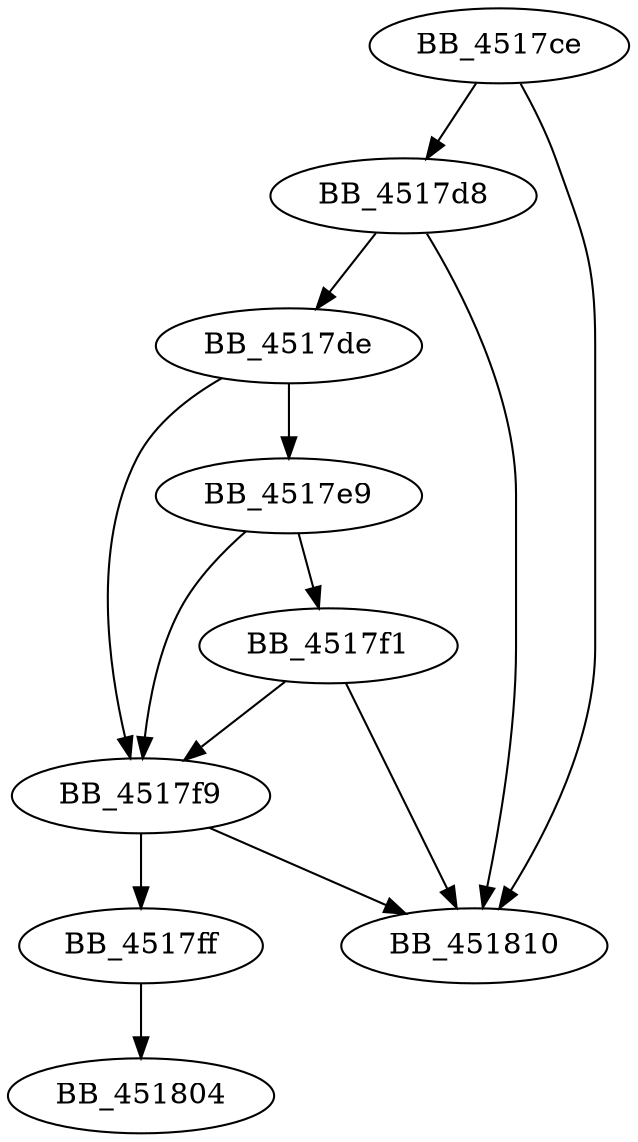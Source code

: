 DiGraph sub_4517CE{
BB_4517ce->BB_4517d8
BB_4517ce->BB_451810
BB_4517d8->BB_4517de
BB_4517d8->BB_451810
BB_4517de->BB_4517e9
BB_4517de->BB_4517f9
BB_4517e9->BB_4517f1
BB_4517e9->BB_4517f9
BB_4517f1->BB_4517f9
BB_4517f1->BB_451810
BB_4517f9->BB_4517ff
BB_4517f9->BB_451810
BB_4517ff->BB_451804
}

